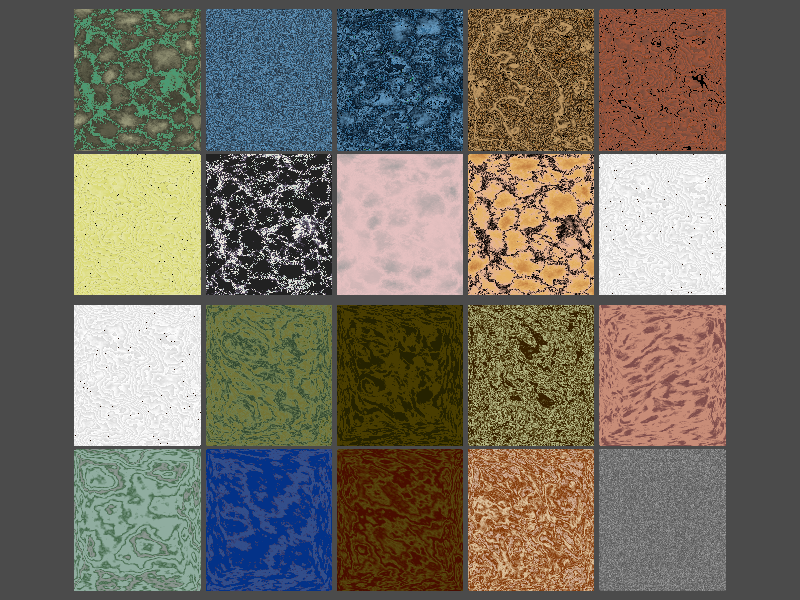 // Persistence Of Vision raytracer version 3.5 sample file.
//
// -w320 -h240
// -w800 -h600 +a0.3

global_settings { assumed_gamma 2.2 }

#include "colors.inc"
#include "textures.inc"
#include "shapes.inc"
#include "stones.inc"

camera {
   location <0, 0, -125>
   direction z*9.75
   right x*1
}

light_source {<500, 500, -1000> color White * 1.5}
background { color Gray30 }

#declare Test =
intersection {
    intersection {
        object { Cube scale <1, 1, 0.95> }
        object { Disk_X scale 1.15 }
    }
    object { Disk_Y scale 1.15 }
    scale <1, 1.5, 1>
}

#default {
    finish {
        specular 0.35
        roughness 0.005
    }
}

union {
    object { Test texture { T_Stone25 } translate <-4.2, 4.7, 0> }
    object { Test texture { T_Stone26 } translate <-2.1, 4.7, 0> }
    object { Test texture { T_Stone27 } translate < 0.0, 4.7, 0> }
    object { Test texture { T_Stone28 } translate < 2.1, 4.7, 0> }
    object { Test texture { T_Stone29 } translate < 4.2, 4.7, 0> }
}

union {
    object { Test texture { T_Stone30 } translate <-4.2, 1.6, 0> }
    object { Test texture { T_Stone31 } translate <-2.1, 1.6, 0> }
    object { Test texture { T_Stone32 } translate < 0.0, 1.6, 0> }
    object { Test texture { T_Stone33 } translate < 2.1, 1.6, 0> }
    object { Test texture { T_Stone34 } translate < 4.2, 1.6, 0> }
}

union {
    object { Test texture { T_Stone35 } translate <-4.2,-1.6, 0> }
    object { Test texture { T_Stone36 } translate <-2.1,-1.6, 0> }
    object { Test texture { T_Stone37 } translate < 0.0,-1.6, 0> }
    object { Test texture { T_Stone38 } translate < 2.1,-1.6, 0> }
    object { Test texture { T_Stone39 } translate < 4.2,-1.6, 0> }
}

union {
    object { Test texture { T_Stone40 } translate <-4.2,-4.7, 0> }
    object { Test texture { T_Stone41 } translate <-2.1,-4.7, 0> }
    object { Test texture { T_Stone42 } translate < 0.0,-4.7, 0> }
    object { Test texture { T_Stone43 } translate < 2.1,-4.7, 0> }
    object { Test texture { T_Stone44 } translate < 4.2,-4.7, 0> }
}

